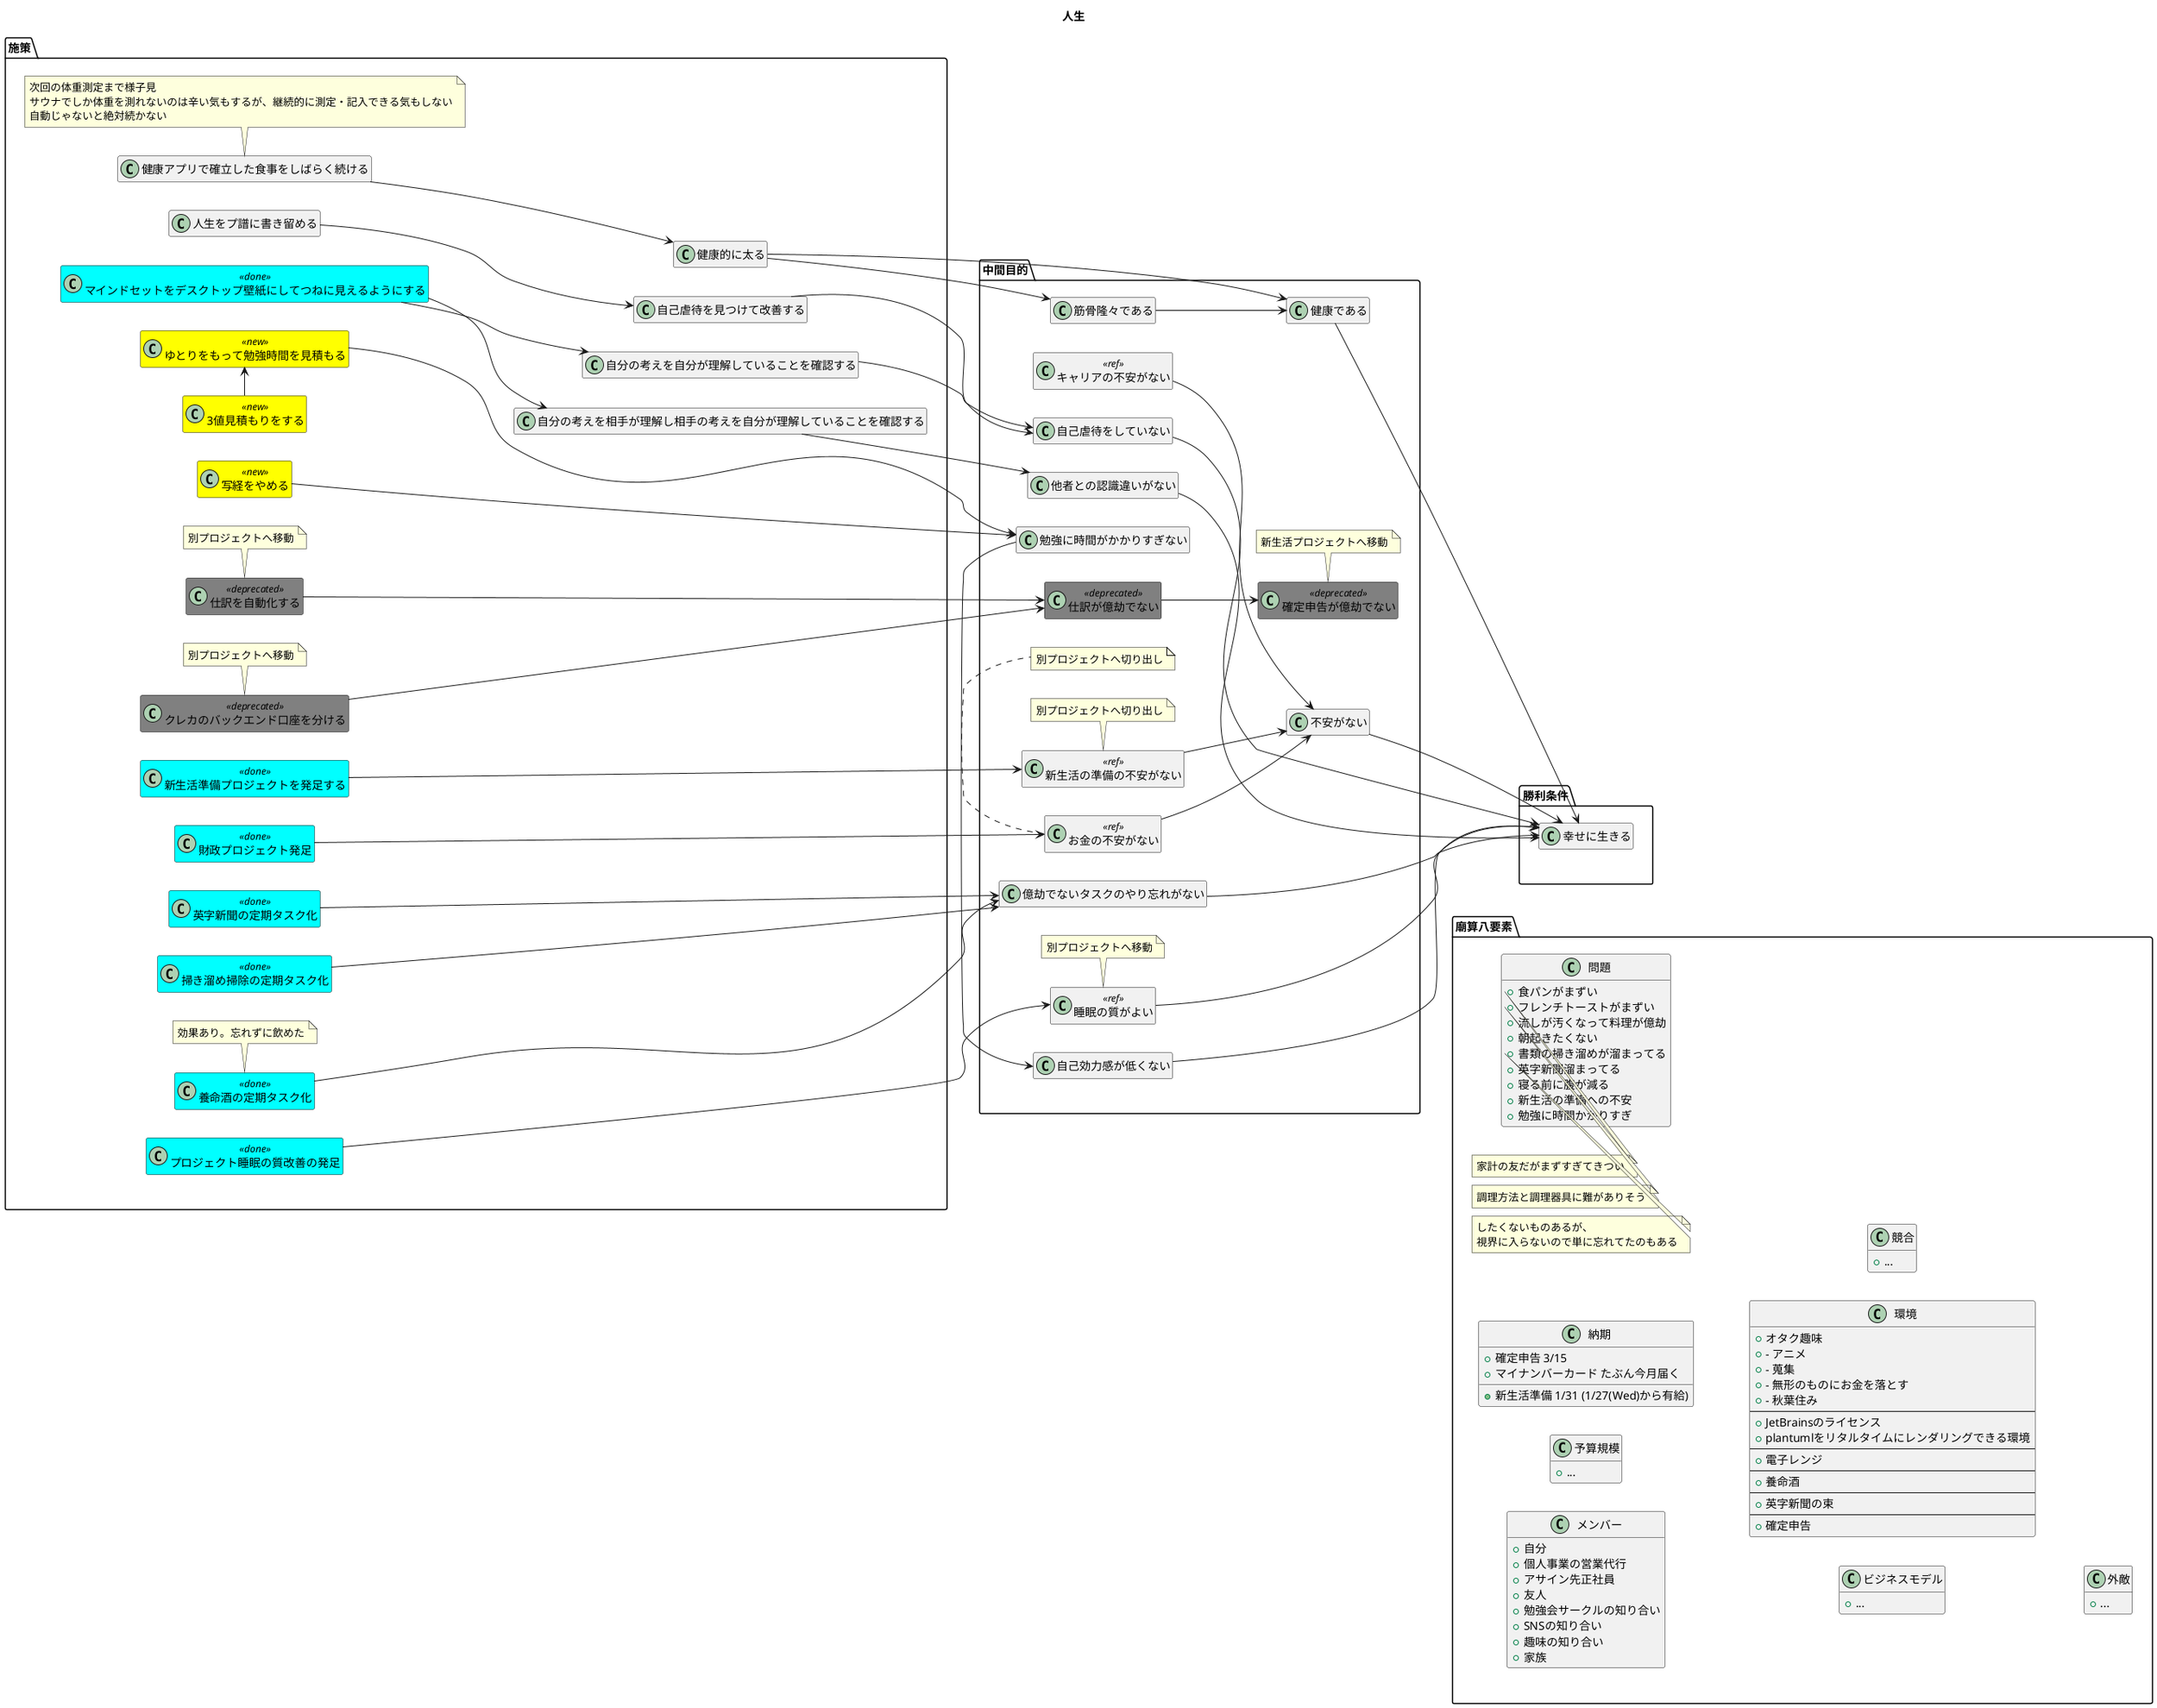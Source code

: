 @startuml

title 人生

hide empty members
skinparam class {
  BackgroundColor<<deprecated>> Grey
  BackgroundColor<<done>> Cyan
  BackgroundColor<<new>> Yellow
}

left to right direction

package 勝利条件 {
  class 幸せに生きる
}

package 中間目的 {
  class 不安がない
  不安がない --> 幸せに生きる

  class キャリアの不安がない<<ref>>
  キャリアの不安がない --> 不安がない

  class お金の不安がない<<ref>>
  note bottom: 別プロジェクトへ切り出し
  お金の不安がない --> 不安がない

  class 新生活の準備の不安がない<<ref>>
  note bottom: 別プロジェクトへ切り出し
  新生活の準備の不安がない --> 不安がない

  class 自己虐待をしていない
  自己虐待をしていない --> 幸せに生きる

  class 他者との認識違いがない
  他者との認識違いがない --> 幸せに生きる

  class 健康である
  健康である --> 幸せに生きる
  class 筋骨隆々である
  筋骨隆々である --> 健康である

  class 億劫でないタスクのやり忘れがない
  億劫でないタスクのやり忘れがない --> 幸せに生きる

  class 睡眠の質がよい<<ref>>
  note bottom: 別プロジェクトへ移動
  睡眠の質がよい --> 幸せに生きる

  class 自己効力感が低くない
  自己効力感が低くない --> 幸せに生きる

  class 勉強に時間がかかりすぎない
  勉強に時間がかかりすぎない -> 自己効力感が低くない

  class 確定申告が億劫でない<<deprecated>>
  note bottom: 新生活プロジェクトへ移動
  class 仕訳が億劫でない<<deprecated>>
  仕訳が億劫でない --> 確定申告が億劫でない
}

package 施策 {
  class 自己虐待を見つけて改善する
  自己虐待を見つけて改善する --> 自己虐待をしていない

  class 人生をプ譜に書き留める
  人生をプ譜に書き留める --> 自己虐待を見つけて改善する

  class 自分の考えを相手が理解し相手の考えを自分が理解していることを確認する
  自分の考えを相手が理解し相手の考えを自分が理解していることを確認する --> 他者との認識違いがない

  class 自分の考えを自分が理解していることを確認する
  自分の考えを自分が理解していることを確認する --> 自己虐待をしていない

  class マインドセットをデスクトップ壁紙にしてつねに見えるようにする<<done>>
  マインドセットをデスクトップ壁紙にしてつねに見えるようにする --> 自分の考えを相手が理解し相手の考えを自分が理解していることを確認する
  マインドセットをデスクトップ壁紙にしてつねに見えるようにする --> 自分の考えを自分が理解していることを確認する

  class 健康的に太る
  健康的に太る --> 筋骨隆々である
  健康的に太る --> 健康である
  class 健康アプリで確立した食事をしばらく続ける
  note bottom
  次回の体重測定まで様子見
  サウナでしか体重を測れないのは辛い気もするが、継続的に測定・記入できる気もしない
  自動じゃないと絶対続かない
  end note
  健康アプリで確立した食事をしばらく続ける --> 健康的に太る

  class 新生活準備プロジェクトを発足する<<done>>
  新生活準備プロジェクトを発足する --> 新生活の準備の不安がない

  class 掃き溜め掃除の定期タスク化<<done>>
  掃き溜め掃除の定期タスク化 --> 億劫でないタスクのやり忘れがない

  class 養命酒の定期タスク化<<done>>
  note bottom: 効果あり。忘れずに飲めた
  養命酒の定期タスク化 --> 億劫でないタスクのやり忘れがない

  class 英字新聞の定期タスク化<<done>>
  英字新聞の定期タスク化 --> 億劫でないタスクのやり忘れがない

  class プロジェクト睡眠の質改善の発足<<done>>
  プロジェクト睡眠の質改善の発足 --> 睡眠の質がよい

  class ゆとりをもって勉強時間を見積もる<<new>>
  ゆとりをもって勉強時間を見積もる -> 勉強に時間がかかりすぎない
  class 3値見積もりをする<<new>>
  3値見積もりをする -> ゆとりをもって勉強時間を見積もる
  class 写経をやめる<<new>>
  写経をやめる -> 勉強に時間がかかりすぎない

  class 財政プロジェクト発足<<done>>
  財政プロジェクト発足 --> お金の不安がない

  class 仕訳を自動化する<<deprecated>>
  note bottom: 別プロジェクトへ移動
  仕訳を自動化する --> 仕訳が億劫でない

  class クレカのバックエンド口座を分ける<<deprecated>>
  note bottom: 別プロジェクトへ移動
  クレカのバックエンド口座を分ける --> 仕訳が億劫でない
}

package 廟算八要素 {
  class メンバー {
   + 自分
   + 個人事業の営業代行
   + アサイン先正社員
   + 友人
   + 勉強会サークルの知り合い
   + SNSの知り合い
   + 趣味の知り合い
   + 家族
  }
  class 予算規模 {
   + ...
  }
  class 納期 {
   + 確定申告 3/15
   + マイナンバーカード たぶん今月届く
   + 新生活準備 1/31 (1/27(Wed)から有給)
  }
  class ビジネスモデル {
   + ...
  }
  class 環境 {
   + オタク趣味
   + - アニメ
   + - 蒐集
   + - 無形のものにお金を落とす
   + - 秋葉住み
   --
   + JetBrainsのライセンス
   + plantumlをリタルタイムにレンダリングできる環境
   --
   + 電子レンジ
   --
   + 養命酒
   --
   + 英字新聞の束
   --
   + 確定申告
  }

  class 競合 {
   + ...
  }
  class 外敵 {
   + ...
  }
  class 問題 {
   + 食パンがまずい
   + フレンチトーストがまずい
   + 流しが汚くなって料理が億劫
   + 朝起きたくない
   + 書類の掃き溜めが溜まってる
   + 英字新聞溜まってる
   + 寝る前に腹が減る
   + 新生活の準備への不安
   + 勉強に時間かかりすぎ
  }
  note right of 問題::食パンがまずい
  家計の友だがまずすぎてきつい
  end note
  note right of 問題::フレンチトーストがまずい
  調理方法と調理器具に難がありそう
  end note
  note right of 問題::書類の掃き溜めが溜まってる
  したくないものあるが、
  視界に入らないので単に忘れてたのもある
  end note
  note right of 問題::lifeプロジェクトの編集に時間がかかっている
  もう少しやってるうちに収束するか？様子見
  end note
}

中間目的 --u[hidden]--> 勝利条件
施策 --u[hidden]--> 中間目的
廟算八要素 ---u[hidden]--> 施策

@enduml
